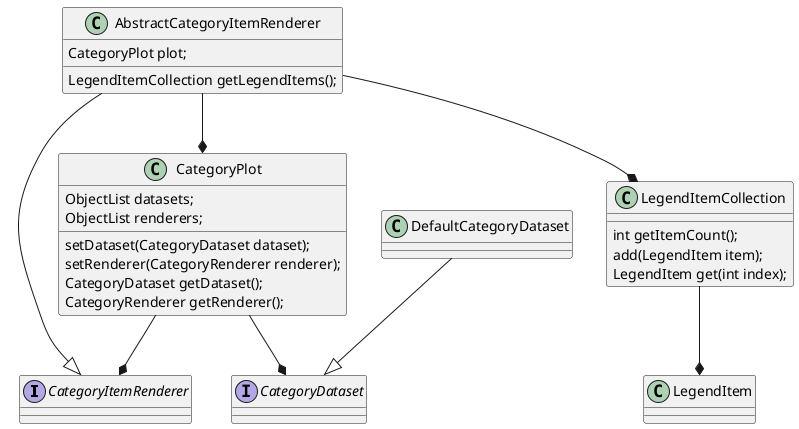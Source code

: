 @startuml
interface CategoryItemRenderer
interface CategoryDataset
abstract AbstractCategoryItemRenderer
class CategoryPlot {
    ObjectList datasets;
    ObjectList renderers;
}
class AbstractCategoryItemRenderer {
	CategoryPlot plot;
	LegendItemCollection getLegendItems();
}
class CategoryPlot {
	setDataset(CategoryDataset dataset);
	setRenderer(CategoryRenderer renderer);
	CategoryDataset getDataset();
	CategoryRenderer getRenderer();
}
class LegendItemCollection {
	int getItemCount();
	add(LegendItem item);
	LegendItem get(int index);
}
AbstractCategoryItemRenderer --|> CategoryItemRenderer
DefaultCategoryDataset --|> CategoryDataset
AbstractCategoryItemRenderer --* CategoryPlot
CategoryPlot --* CategoryDataset
CategoryPlot --* CategoryItemRenderer
AbstractCategoryItemRenderer --* LegendItemCollection
LegendItemCollection --* LegendItem
@enduml